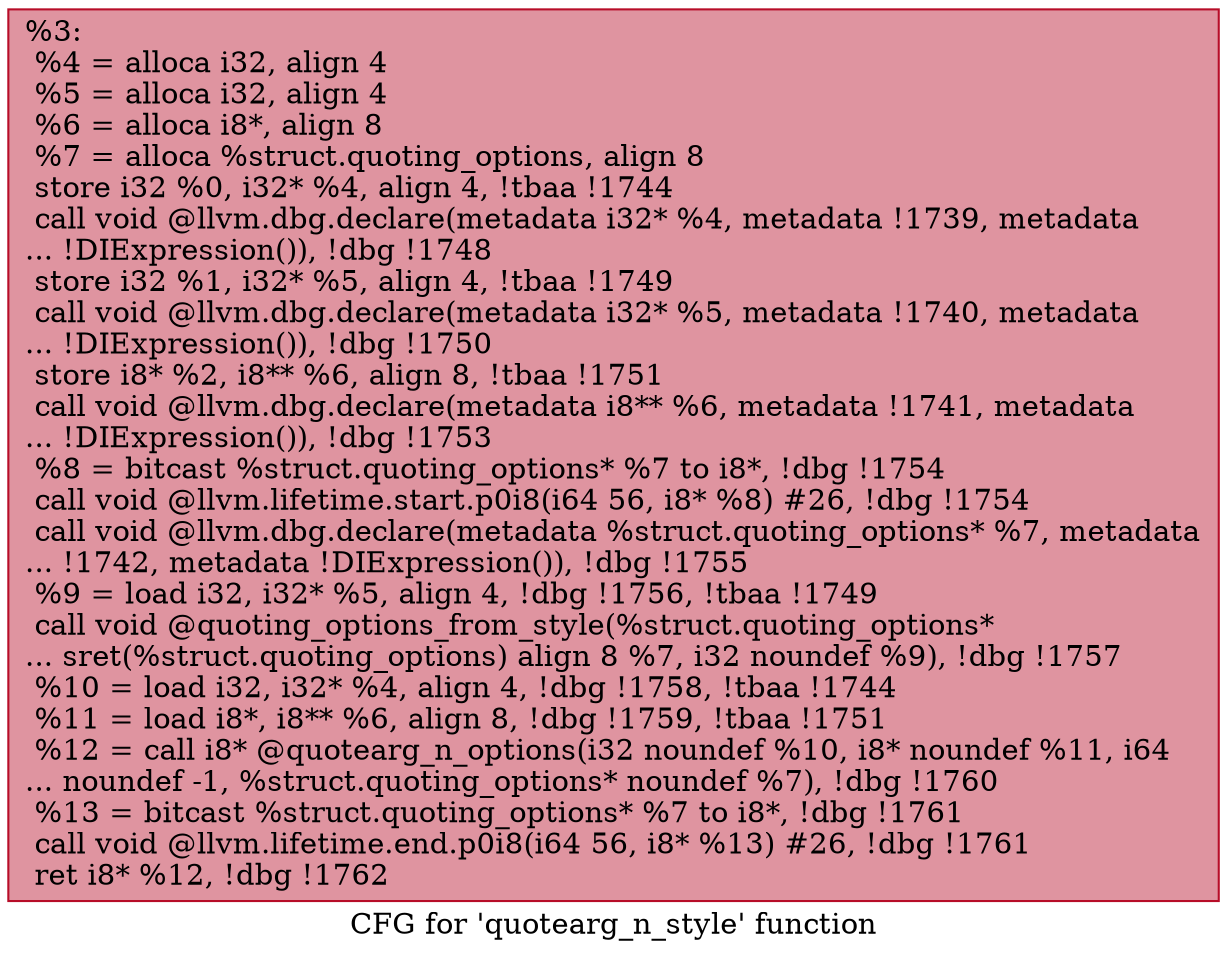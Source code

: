 digraph "CFG for 'quotearg_n_style' function" {
	label="CFG for 'quotearg_n_style' function";

	Node0x1ade940 [shape=record,color="#b70d28ff", style=filled, fillcolor="#b70d2870",label="{%3:\l  %4 = alloca i32, align 4\l  %5 = alloca i32, align 4\l  %6 = alloca i8*, align 8\l  %7 = alloca %struct.quoting_options, align 8\l  store i32 %0, i32* %4, align 4, !tbaa !1744\l  call void @llvm.dbg.declare(metadata i32* %4, metadata !1739, metadata\l... !DIExpression()), !dbg !1748\l  store i32 %1, i32* %5, align 4, !tbaa !1749\l  call void @llvm.dbg.declare(metadata i32* %5, metadata !1740, metadata\l... !DIExpression()), !dbg !1750\l  store i8* %2, i8** %6, align 8, !tbaa !1751\l  call void @llvm.dbg.declare(metadata i8** %6, metadata !1741, metadata\l... !DIExpression()), !dbg !1753\l  %8 = bitcast %struct.quoting_options* %7 to i8*, !dbg !1754\l  call void @llvm.lifetime.start.p0i8(i64 56, i8* %8) #26, !dbg !1754\l  call void @llvm.dbg.declare(metadata %struct.quoting_options* %7, metadata\l... !1742, metadata !DIExpression()), !dbg !1755\l  %9 = load i32, i32* %5, align 4, !dbg !1756, !tbaa !1749\l  call void @quoting_options_from_style(%struct.quoting_options*\l... sret(%struct.quoting_options) align 8 %7, i32 noundef %9), !dbg !1757\l  %10 = load i32, i32* %4, align 4, !dbg !1758, !tbaa !1744\l  %11 = load i8*, i8** %6, align 8, !dbg !1759, !tbaa !1751\l  %12 = call i8* @quotearg_n_options(i32 noundef %10, i8* noundef %11, i64\l... noundef -1, %struct.quoting_options* noundef %7), !dbg !1760\l  %13 = bitcast %struct.quoting_options* %7 to i8*, !dbg !1761\l  call void @llvm.lifetime.end.p0i8(i64 56, i8* %13) #26, !dbg !1761\l  ret i8* %12, !dbg !1762\l}"];
}
